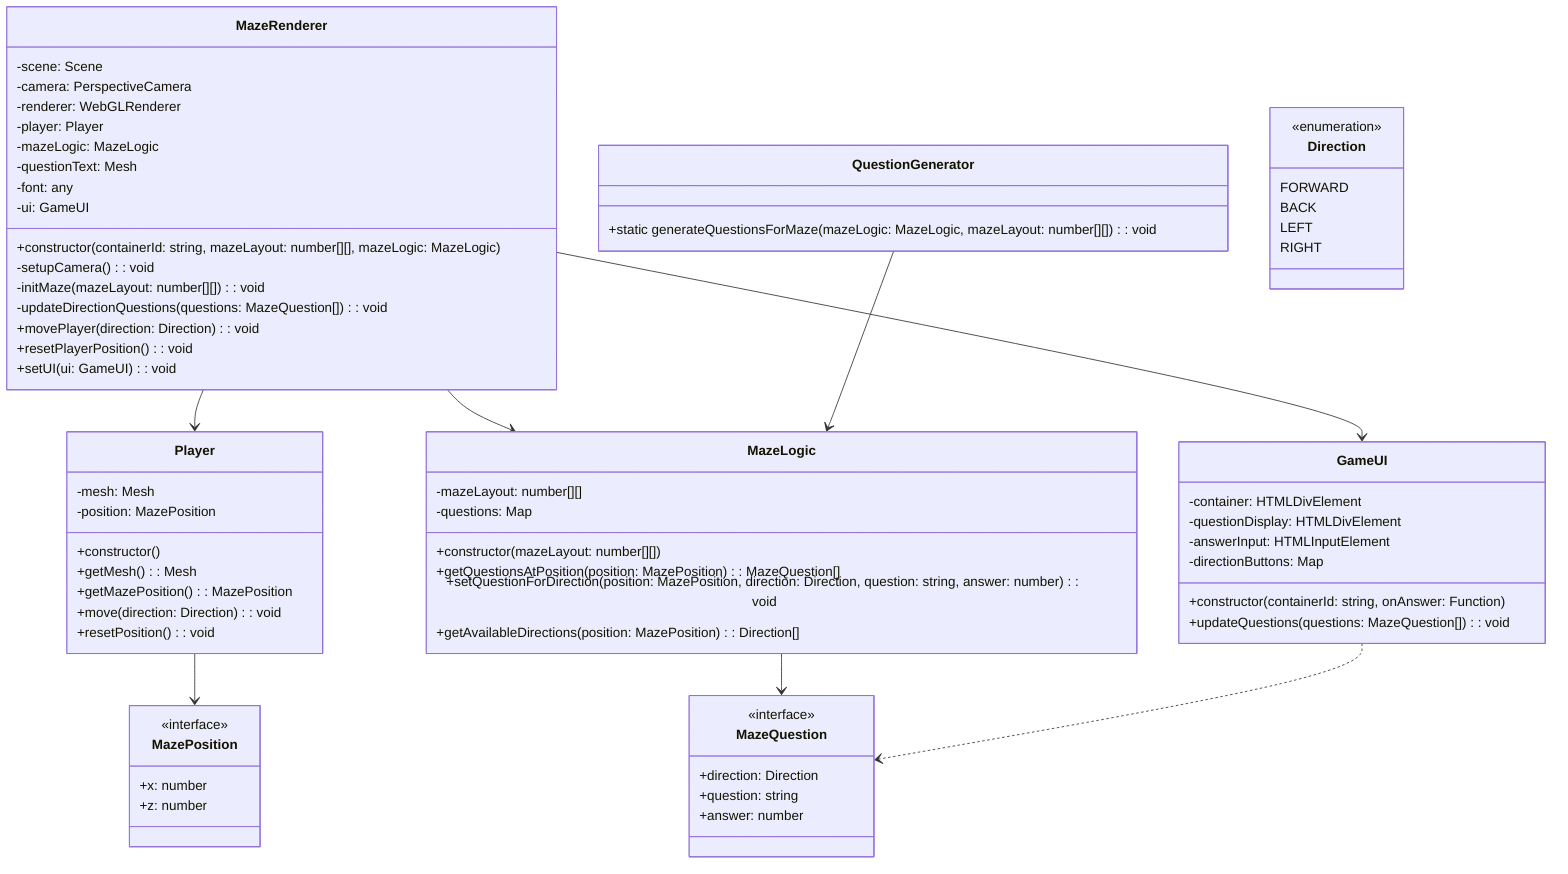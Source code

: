 %% DissignasLabyrint - Class Diagram
%% Senast uppdaterad: 2024-11-27

classDiagram
    class MazeRenderer {
        -scene: Scene
        -camera: PerspectiveCamera
        -renderer: WebGLRenderer
        -player: Player
        -mazeLogic: MazeLogic
        -questionText: Mesh
        -font: any
        -ui: GameUI
        +constructor(containerId: string, mazeLayout: number[][], mazeLogic: MazeLogic)
        -setupCamera(): void
        -initMaze(mazeLayout: number[][]): void
        -updateDirectionQuestions(questions: MazeQuestion[]): void
        +movePlayer(direction: Direction): void
        +resetPlayerPosition(): void
        +setUI(ui: GameUI): void
    }

    class Player {
        -mesh: Mesh
        -position: MazePosition
        +constructor()
        +getMesh(): Mesh
        +getMazePosition(): MazePosition
        +move(direction: Direction): void
        +resetPosition(): void
    }

    class MazeLogic {
        -mazeLayout: number[][]
        -questions: Map<string, MazeQuestion[]>
        +constructor(mazeLayout: number[][])
        +getQuestionsAtPosition(position: MazePosition): MazeQuestion[]
        +setQuestionForDirection(position: MazePosition, direction: Direction, question: string, answer: number): void
        +getAvailableDirections(position: MazePosition): Direction[]
    }

    class GameUI {
        -container: HTMLDivElement
        -questionDisplay: HTMLDivElement
        -answerInput: HTMLInputElement
        -directionButtons: Map<string, HTMLButtonElement>
        +constructor(containerId: string, onAnswer: Function)
        +updateQuestions(questions: MazeQuestion[]): void
    }

    class QuestionGenerator {
        +static generateQuestionsForMaze(mazeLogic: MazeLogic, mazeLayout: number[][]): void
    }

    %% Interfaces och typer
    class MazeQuestion {
        <<interface>>
        +direction: Direction
        +question: string
        +answer: number
    }

    class MazePosition {
        <<interface>>
        +x: number
        +z: number
    }

    class Direction {
        <<enumeration>>
        FORWARD
        BACK
        LEFT
        RIGHT
    }

    %% Relationer
    MazeRenderer --> Player
    MazeRenderer --> MazeLogic
    MazeRenderer --> GameUI
    MazeLogic --> MazeQuestion
    Player --> MazePosition
    QuestionGenerator --> MazeLogic
    GameUI ..> MazeQuestion